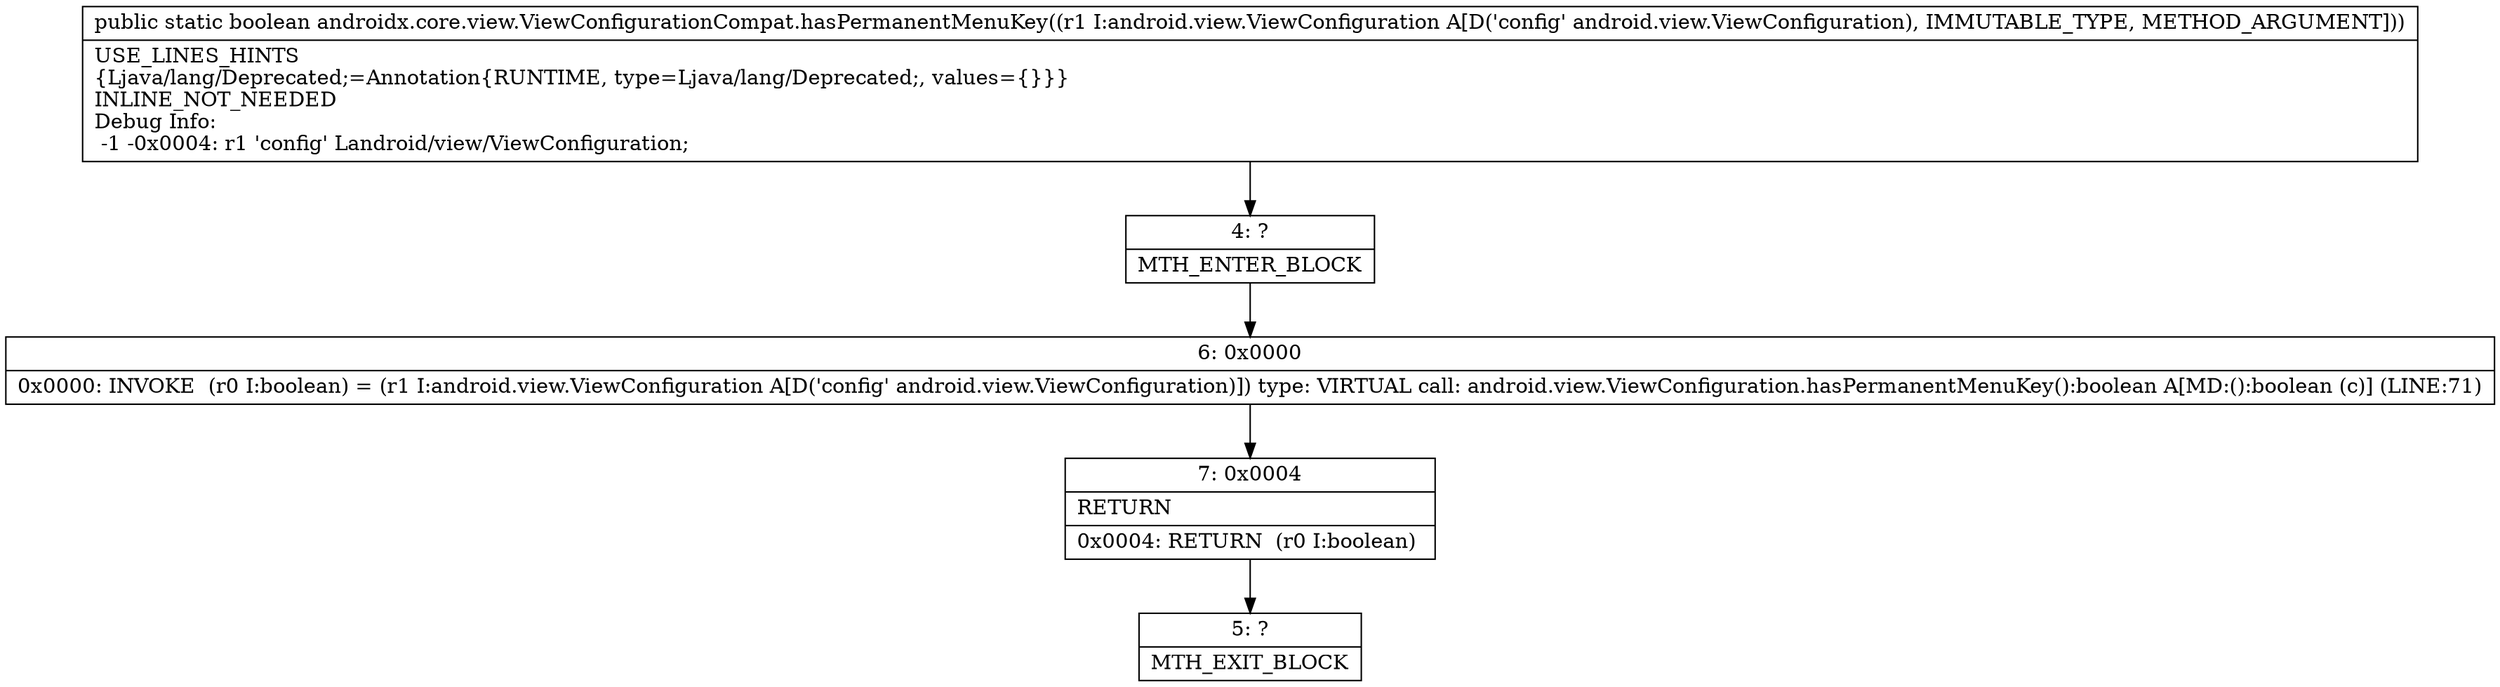digraph "CFG forandroidx.core.view.ViewConfigurationCompat.hasPermanentMenuKey(Landroid\/view\/ViewConfiguration;)Z" {
Node_4 [shape=record,label="{4\:\ ?|MTH_ENTER_BLOCK\l}"];
Node_6 [shape=record,label="{6\:\ 0x0000|0x0000: INVOKE  (r0 I:boolean) = (r1 I:android.view.ViewConfiguration A[D('config' android.view.ViewConfiguration)]) type: VIRTUAL call: android.view.ViewConfiguration.hasPermanentMenuKey():boolean A[MD:():boolean (c)] (LINE:71)\l}"];
Node_7 [shape=record,label="{7\:\ 0x0004|RETURN\l|0x0004: RETURN  (r0 I:boolean) \l}"];
Node_5 [shape=record,label="{5\:\ ?|MTH_EXIT_BLOCK\l}"];
MethodNode[shape=record,label="{public static boolean androidx.core.view.ViewConfigurationCompat.hasPermanentMenuKey((r1 I:android.view.ViewConfiguration A[D('config' android.view.ViewConfiguration), IMMUTABLE_TYPE, METHOD_ARGUMENT]))  | USE_LINES_HINTS\l\{Ljava\/lang\/Deprecated;=Annotation\{RUNTIME, type=Ljava\/lang\/Deprecated;, values=\{\}\}\}\lINLINE_NOT_NEEDED\lDebug Info:\l  \-1 \-0x0004: r1 'config' Landroid\/view\/ViewConfiguration;\l}"];
MethodNode -> Node_4;Node_4 -> Node_6;
Node_6 -> Node_7;
Node_7 -> Node_5;
}

